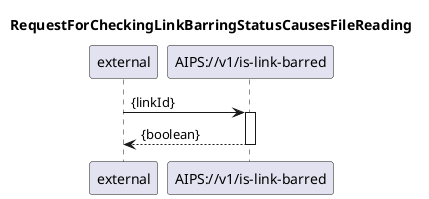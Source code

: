 @startuml 123_isLinkBarred
skinparam responseMessageBelowArrow true

title
RequestForCheckingLinkBarringStatusCausesFileReading
end title

participant "external" as requestor
participant "AIPS://v1/is-link-barred" as linkCheck


requestor -> linkCheck: {linkId}
activate linkCheck

linkCheck --> requestor: {boolean}

deactivate linkCheck

@enduml